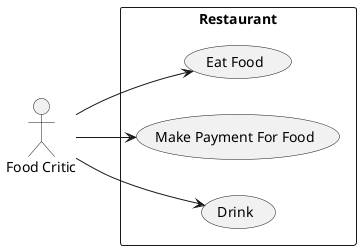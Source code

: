 @startuml Restaurant
left to right direction
actor "Food Critic" as fc
rectangle Restaurant {
  usecase "Eat Food" as UC1
  usecase "Make Payment For Food" as UC2
  usecase "Drink" as UC3
}
fc --> UC1
fc --> UC2
fc --> UC3
@enduml